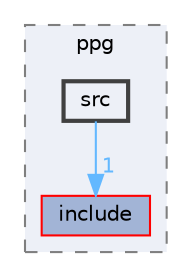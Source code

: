 digraph "Software/Firmware/project/ppg/src"
{
 // LATEX_PDF_SIZE
  bgcolor="transparent";
  edge [fontname=Helvetica,fontsize=10,labelfontname=Helvetica,labelfontsize=10];
  node [fontname=Helvetica,fontsize=10,shape=box,height=0.2,width=0.4];
  compound=true
  subgraph clusterdir_b0bf7c56bb40bf9d82fb811d7dc25f65 {
    graph [ bgcolor="#edf0f7", pencolor="grey50", label="ppg", fontname=Helvetica,fontsize=10 style="filled,dashed", URL="dir_b0bf7c56bb40bf9d82fb811d7dc25f65.html",tooltip=""]
  dir_b89d78a0c066b1dd1c8466329a3d4db9 [label="include", fillcolor="#a2b4d6", color="red", style="filled", URL="dir_b89d78a0c066b1dd1c8466329a3d4db9.html",tooltip=""];
  dir_bb904531687b5958d5e9fa975942c282 [label="src", fillcolor="#edf0f7", color="grey25", style="filled,bold", URL="dir_bb904531687b5958d5e9fa975942c282.html",tooltip=""];
  }
  dir_bb904531687b5958d5e9fa975942c282->dir_b89d78a0c066b1dd1c8466329a3d4db9 [headlabel="1", labeldistance=1.5 headhref="dir_000019_000009.html" href="dir_000019_000009.html" color="steelblue1" fontcolor="steelblue1"];
}

